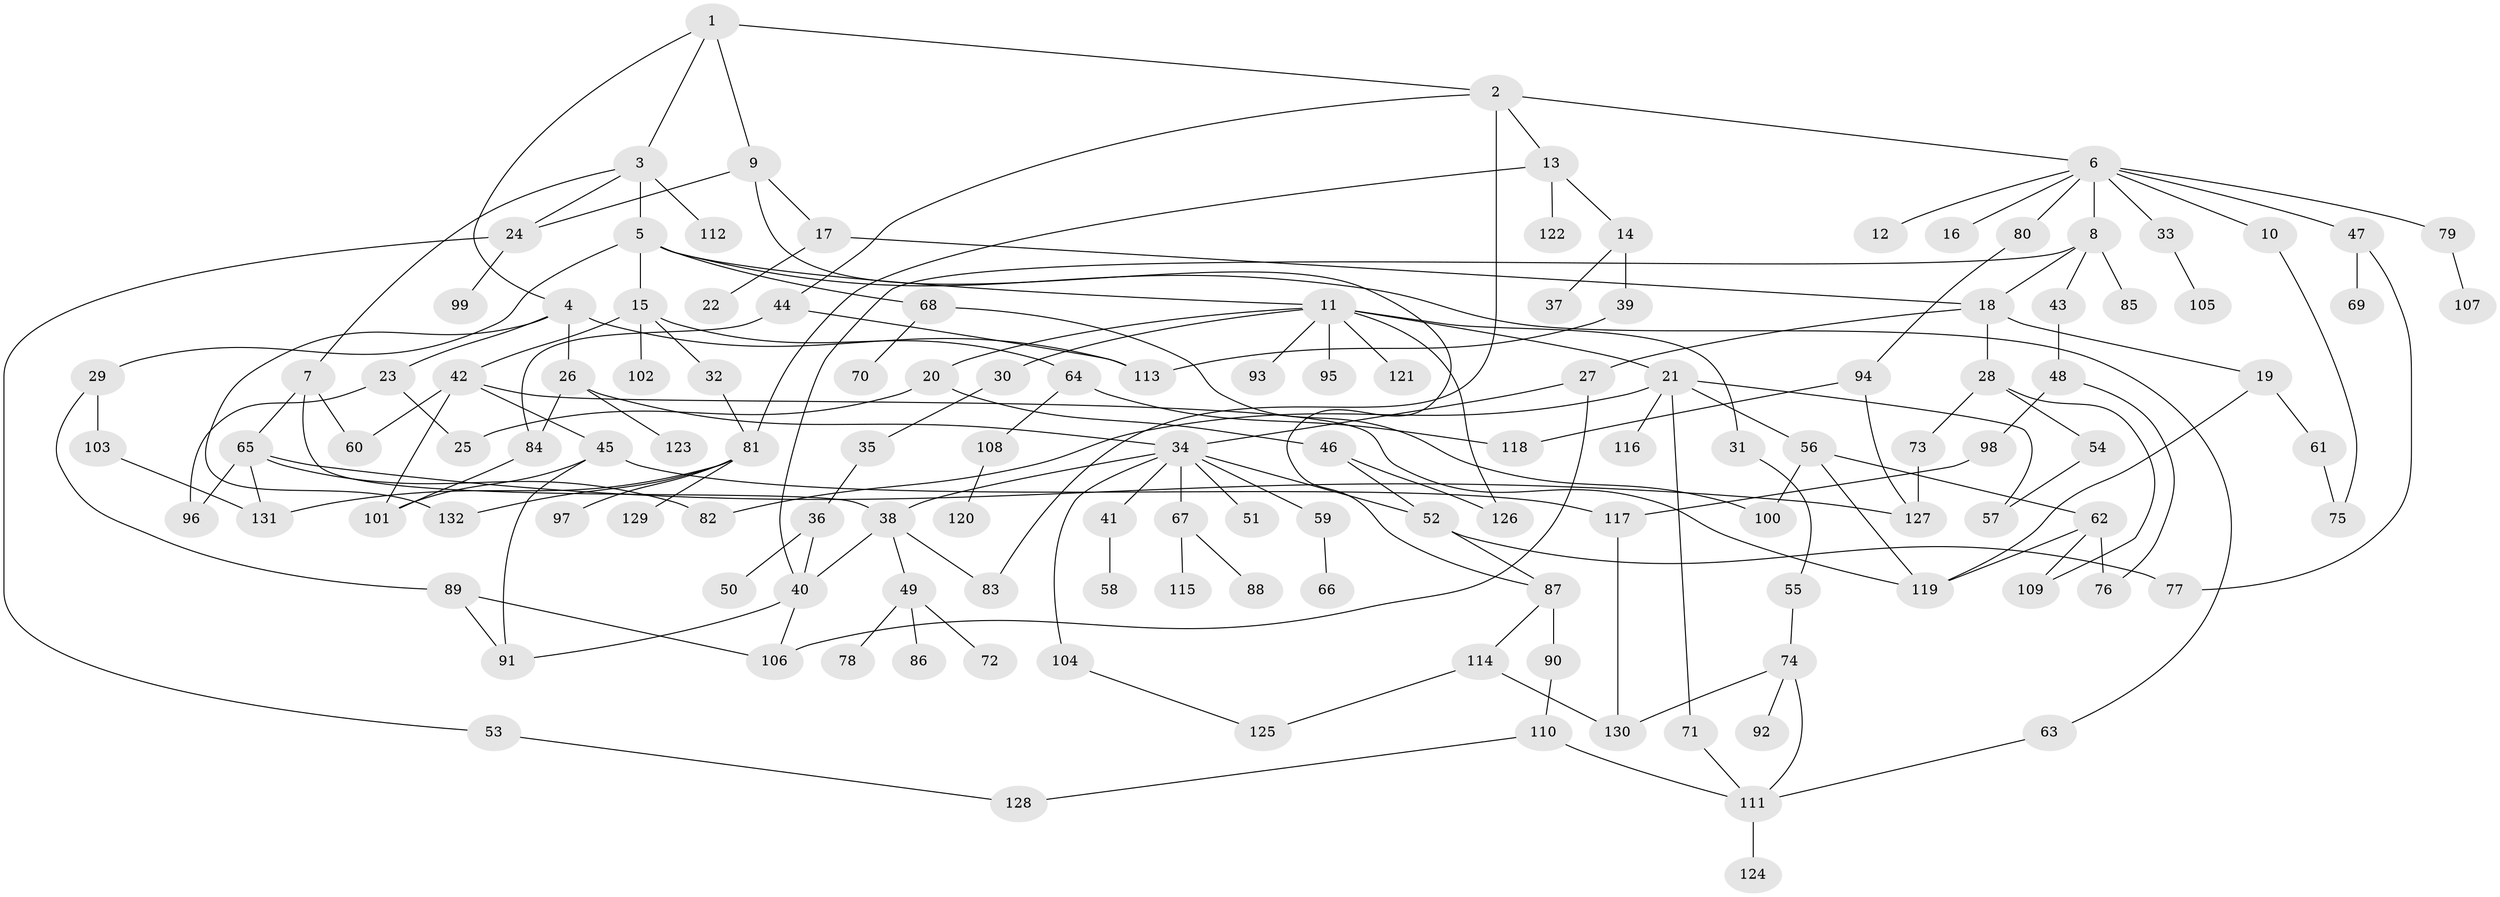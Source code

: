 // Generated by graph-tools (version 1.1) at 2025/10/02/27/25 16:10:55]
// undirected, 132 vertices, 178 edges
graph export_dot {
graph [start="1"]
  node [color=gray90,style=filled];
  1;
  2;
  3;
  4;
  5;
  6;
  7;
  8;
  9;
  10;
  11;
  12;
  13;
  14;
  15;
  16;
  17;
  18;
  19;
  20;
  21;
  22;
  23;
  24;
  25;
  26;
  27;
  28;
  29;
  30;
  31;
  32;
  33;
  34;
  35;
  36;
  37;
  38;
  39;
  40;
  41;
  42;
  43;
  44;
  45;
  46;
  47;
  48;
  49;
  50;
  51;
  52;
  53;
  54;
  55;
  56;
  57;
  58;
  59;
  60;
  61;
  62;
  63;
  64;
  65;
  66;
  67;
  68;
  69;
  70;
  71;
  72;
  73;
  74;
  75;
  76;
  77;
  78;
  79;
  80;
  81;
  82;
  83;
  84;
  85;
  86;
  87;
  88;
  89;
  90;
  91;
  92;
  93;
  94;
  95;
  96;
  97;
  98;
  99;
  100;
  101;
  102;
  103;
  104;
  105;
  106;
  107;
  108;
  109;
  110;
  111;
  112;
  113;
  114;
  115;
  116;
  117;
  118;
  119;
  120;
  121;
  122;
  123;
  124;
  125;
  126;
  127;
  128;
  129;
  130;
  131;
  132;
  1 -- 2;
  1 -- 3;
  1 -- 4;
  1 -- 9;
  2 -- 6;
  2 -- 13;
  2 -- 44;
  2 -- 83;
  3 -- 5;
  3 -- 7;
  3 -- 112;
  3 -- 24;
  4 -- 23;
  4 -- 26;
  4 -- 132;
  4 -- 113;
  5 -- 11;
  5 -- 15;
  5 -- 29;
  5 -- 63;
  5 -- 68;
  6 -- 8;
  6 -- 10;
  6 -- 12;
  6 -- 16;
  6 -- 33;
  6 -- 47;
  6 -- 79;
  6 -- 80;
  7 -- 60;
  7 -- 65;
  7 -- 38;
  8 -- 18;
  8 -- 43;
  8 -- 85;
  8 -- 40;
  9 -- 17;
  9 -- 24;
  9 -- 87;
  10 -- 75;
  11 -- 20;
  11 -- 21;
  11 -- 30;
  11 -- 31;
  11 -- 93;
  11 -- 95;
  11 -- 121;
  11 -- 126;
  13 -- 14;
  13 -- 122;
  13 -- 81;
  14 -- 37;
  14 -- 39;
  15 -- 32;
  15 -- 42;
  15 -- 64;
  15 -- 102;
  17 -- 22;
  17 -- 18;
  18 -- 19;
  18 -- 27;
  18 -- 28;
  19 -- 61;
  19 -- 119;
  20 -- 46;
  20 -- 25;
  21 -- 56;
  21 -- 57;
  21 -- 71;
  21 -- 82;
  21 -- 116;
  23 -- 25;
  23 -- 96;
  24 -- 53;
  24 -- 99;
  26 -- 34;
  26 -- 84;
  26 -- 123;
  27 -- 106;
  27 -- 34;
  28 -- 54;
  28 -- 73;
  28 -- 109;
  29 -- 89;
  29 -- 103;
  30 -- 35;
  31 -- 55;
  32 -- 81;
  33 -- 105;
  34 -- 38;
  34 -- 41;
  34 -- 51;
  34 -- 59;
  34 -- 67;
  34 -- 104;
  34 -- 52;
  35 -- 36;
  36 -- 50;
  36 -- 40;
  38 -- 40;
  38 -- 49;
  38 -- 83;
  39 -- 113;
  40 -- 91;
  40 -- 106;
  41 -- 58;
  42 -- 45;
  42 -- 119;
  42 -- 60;
  42 -- 101;
  43 -- 48;
  44 -- 113;
  44 -- 84;
  45 -- 91;
  45 -- 117;
  45 -- 101;
  46 -- 52;
  46 -- 126;
  47 -- 69;
  47 -- 77;
  48 -- 76;
  48 -- 98;
  49 -- 72;
  49 -- 78;
  49 -- 86;
  52 -- 77;
  52 -- 87;
  53 -- 128;
  54 -- 57;
  55 -- 74;
  56 -- 62;
  56 -- 100;
  56 -- 119;
  59 -- 66;
  61 -- 75;
  62 -- 109;
  62 -- 76;
  62 -- 119;
  63 -- 111;
  64 -- 108;
  64 -- 118;
  65 -- 96;
  65 -- 127;
  65 -- 131;
  65 -- 82;
  67 -- 88;
  67 -- 115;
  68 -- 70;
  68 -- 100;
  71 -- 111;
  73 -- 127;
  74 -- 92;
  74 -- 130;
  74 -- 111;
  79 -- 107;
  80 -- 94;
  81 -- 97;
  81 -- 129;
  81 -- 132;
  81 -- 131;
  84 -- 101;
  87 -- 90;
  87 -- 114;
  89 -- 106;
  89 -- 91;
  90 -- 110;
  94 -- 118;
  94 -- 127;
  98 -- 117;
  103 -- 131;
  104 -- 125;
  108 -- 120;
  110 -- 128;
  110 -- 111;
  111 -- 124;
  114 -- 125;
  114 -- 130;
  117 -- 130;
}
